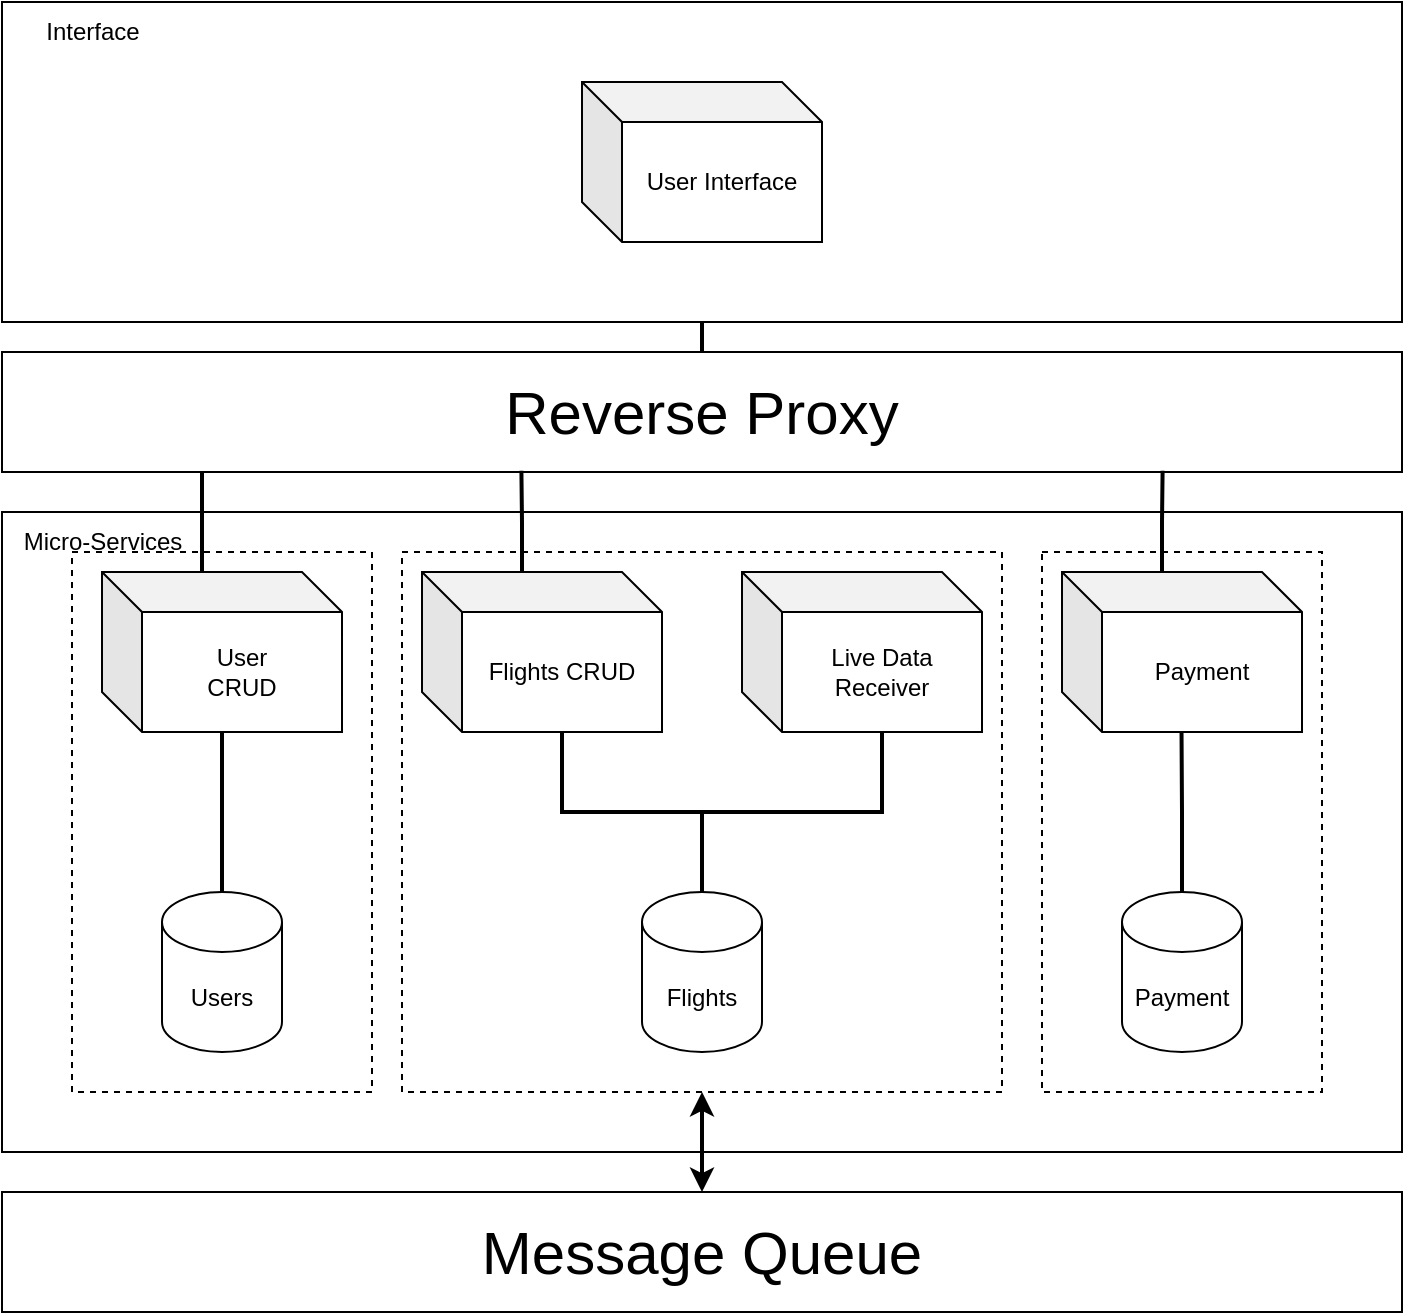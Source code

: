 <mxfile version="24.4.13" type="device">
  <diagram name="Page-1" id="5f0bae14-7c28-e335-631c-24af17079c00">
    <mxGraphModel dx="734" dy="454" grid="1" gridSize="10" guides="1" tooltips="1" connect="1" arrows="1" fold="1" page="1" pageScale="1" pageWidth="1100" pageHeight="850" background="none" math="0" shadow="0">
      <root>
        <mxCell id="0" />
        <mxCell id="1" parent="0" />
        <mxCell id="_EqXxuA9XZ6ueicEkyfo-35" value="" style="rounded=0;whiteSpace=wrap;html=1;align=left;" parent="1" vertex="1">
          <mxGeometry x="20" y="265" width="700" height="320" as="geometry" />
        </mxCell>
        <mxCell id="DQYINjUEsdjndAikii_6-3" value="" style="rounded=0;whiteSpace=wrap;html=1;dashed=1;" parent="1" vertex="1">
          <mxGeometry x="55" y="285" width="150" height="270" as="geometry" />
        </mxCell>
        <mxCell id="Hvs_DQuyaPmEClL1rP7x-34" value="" style="rounded=0;whiteSpace=wrap;html=1;dashed=1;" parent="1" vertex="1">
          <mxGeometry x="220" y="285" width="300" height="270" as="geometry" />
        </mxCell>
        <mxCell id="_EqXxuA9XZ6ueicEkyfo-34" value="" style="rounded=0;whiteSpace=wrap;html=1;align=left;" parent="1" vertex="1">
          <mxGeometry x="20" y="10" width="700" height="160" as="geometry" />
        </mxCell>
        <mxCell id="DQYINjUEsdjndAikii_6-10" style="edgeStyle=orthogonalEdgeStyle;rounded=0;orthogonalLoop=1;jettySize=auto;html=1;exitX=0.5;exitY=0;exitDx=0;exitDy=0;exitPerimeter=0;endArrow=none;endFill=0;strokeWidth=2;" parent="1" source="_EqXxuA9XZ6ueicEkyfo-1" target="_EqXxuA9XZ6ueicEkyfo-8" edge="1">
          <mxGeometry relative="1" as="geometry" />
        </mxCell>
        <mxCell id="_EqXxuA9XZ6ueicEkyfo-1" value="Users" style="shape=cylinder3;whiteSpace=wrap;html=1;boundedLbl=1;backgroundOutline=1;size=15;" parent="1" vertex="1">
          <mxGeometry x="100" y="455" width="60" height="80" as="geometry" />
        </mxCell>
        <mxCell id="_EqXxuA9XZ6ueicEkyfo-8" value="User&lt;br&gt;CRUD" style="shape=cube;whiteSpace=wrap;html=1;boundedLbl=1;backgroundOutline=1;darkOpacity=0.05;darkOpacity2=0.1;" parent="1" vertex="1">
          <mxGeometry x="70" y="295" width="120" height="80" as="geometry" />
        </mxCell>
        <mxCell id="_EqXxuA9XZ6ueicEkyfo-9" value="Flights CRUD" style="shape=cube;whiteSpace=wrap;html=1;boundedLbl=1;backgroundOutline=1;darkOpacity=0.05;darkOpacity2=0.1;" parent="1" vertex="1">
          <mxGeometry x="230" y="295" width="120" height="80" as="geometry" />
        </mxCell>
        <mxCell id="DQYINjUEsdjndAikii_6-9" style="edgeStyle=orthogonalEdgeStyle;rounded=0;orthogonalLoop=1;jettySize=auto;html=1;exitX=0;exitY=0;exitDx=70;exitDy=80;exitPerimeter=0;endArrow=none;endFill=0;entryX=0.5;entryY=0;entryDx=0;entryDy=0;entryPerimeter=0;strokeWidth=2;" parent="1" source="_EqXxuA9XZ6ueicEkyfo-10" target="_EqXxuA9XZ6ueicEkyfo-14" edge="1">
          <mxGeometry relative="1" as="geometry">
            <mxPoint x="380" y="455" as="targetPoint" />
          </mxGeometry>
        </mxCell>
        <mxCell id="_EqXxuA9XZ6ueicEkyfo-10" value="Live Data&lt;br&gt;Receiver" style="shape=cube;whiteSpace=wrap;html=1;boundedLbl=1;backgroundOutline=1;darkOpacity=0.05;darkOpacity2=0.1;" parent="1" vertex="1">
          <mxGeometry x="390" y="295" width="120" height="80" as="geometry" />
        </mxCell>
        <mxCell id="Hvs_DQuyaPmEClL1rP7x-47" style="edgeStyle=orthogonalEdgeStyle;rounded=0;orthogonalLoop=1;jettySize=auto;html=1;exitX=0.5;exitY=0;exitDx=0;exitDy=0;entryX=0.5;entryY=1;entryDx=0;entryDy=0;endArrow=none;endFill=0;strokeWidth=2;" parent="1" source="Hvs_DQuyaPmEClL1rP7x-2" target="_EqXxuA9XZ6ueicEkyfo-34" edge="1">
          <mxGeometry relative="1" as="geometry">
            <mxPoint x="605" y="190" as="sourcePoint" />
          </mxGeometry>
        </mxCell>
        <mxCell id="_EqXxuA9XZ6ueicEkyfo-13" value="User Interface" style="shape=cube;whiteSpace=wrap;html=1;boundedLbl=1;backgroundOutline=1;darkOpacity=0.05;darkOpacity2=0.1;" parent="1" vertex="1">
          <mxGeometry x="310" y="50" width="120" height="80" as="geometry" />
        </mxCell>
        <mxCell id="_EqXxuA9XZ6ueicEkyfo-14" value="Flights" style="shape=cylinder3;whiteSpace=wrap;html=1;boundedLbl=1;backgroundOutline=1;size=15;" parent="1" vertex="1">
          <mxGeometry x="340" y="455" width="60" height="80" as="geometry" />
        </mxCell>
        <mxCell id="_EqXxuA9XZ6ueicEkyfo-38" value="Interface" style="text;html=1;align=center;verticalAlign=middle;resizable=0;points=[];autosize=1;strokeColor=none;fillColor=none;" parent="1" vertex="1">
          <mxGeometry x="30" y="10" width="70" height="30" as="geometry" />
        </mxCell>
        <mxCell id="_EqXxuA9XZ6ueicEkyfo-40" value="Micro-Services" style="text;html=1;align=center;verticalAlign=middle;resizable=0;points=[];autosize=1;strokeColor=none;fillColor=none;" parent="1" vertex="1">
          <mxGeometry x="20" y="265" width="100" height="30" as="geometry" />
        </mxCell>
        <mxCell id="Hvs_DQuyaPmEClL1rP7x-2" value="&lt;font style=&quot;font-size: 30px;&quot;&gt;Reverse Proxy&lt;/font&gt;" style="rounded=0;whiteSpace=wrap;html=1;align=center;" parent="1" vertex="1">
          <mxGeometry x="20" y="185" width="700" height="60" as="geometry" />
        </mxCell>
        <mxCell id="n261-7NuFGeSfReWjip0-8" style="edgeStyle=orthogonalEdgeStyle;rounded=0;orthogonalLoop=1;jettySize=auto;html=1;exitX=0;exitY=0;exitDx=50;exitDy=0;exitPerimeter=0;endArrow=none;endFill=0;strokeWidth=2;" parent="1" source="_EqXxuA9XZ6ueicEkyfo-8" edge="1">
          <mxGeometry relative="1" as="geometry">
            <mxPoint x="120" y="245" as="targetPoint" />
          </mxGeometry>
        </mxCell>
        <mxCell id="n261-7NuFGeSfReWjip0-9" style="edgeStyle=orthogonalEdgeStyle;rounded=0;orthogonalLoop=1;jettySize=auto;html=1;exitX=0;exitY=0;exitDx=50;exitDy=0;exitPerimeter=0;endArrow=none;endFill=0;strokeWidth=2;entryX=0.371;entryY=0.99;entryDx=0;entryDy=0;entryPerimeter=0;" parent="1" source="_EqXxuA9XZ6ueicEkyfo-9" target="Hvs_DQuyaPmEClL1rP7x-2" edge="1">
          <mxGeometry relative="1" as="geometry">
            <mxPoint x="280" y="250" as="targetPoint" />
          </mxGeometry>
        </mxCell>
        <mxCell id="DQYINjUEsdjndAikii_6-8" style="edgeStyle=orthogonalEdgeStyle;rounded=0;orthogonalLoop=1;jettySize=auto;html=1;exitX=0;exitY=0;exitDx=70;exitDy=80;exitPerimeter=0;entryX=0.5;entryY=0;entryDx=0;entryDy=0;entryPerimeter=0;endArrow=none;endFill=0;strokeWidth=2;" parent="1" source="_EqXxuA9XZ6ueicEkyfo-9" target="_EqXxuA9XZ6ueicEkyfo-14" edge="1">
          <mxGeometry relative="1" as="geometry" />
        </mxCell>
        <mxCell id="sxZsHME6j6wYVXWL-DAy-1" value="&lt;font style=&quot;font-size: 30px;&quot;&gt;Message&amp;nbsp;&lt;span style=&quot;background-color: initial;&quot;&gt;Queue&lt;/span&gt;&lt;/font&gt;" style="rounded=0;whiteSpace=wrap;html=1;align=center;" parent="1" vertex="1">
          <mxGeometry x="20" y="605" width="700" height="60" as="geometry" />
        </mxCell>
        <mxCell id="sxZsHME6j6wYVXWL-DAy-7" style="edgeStyle=orthogonalEdgeStyle;rounded=0;orthogonalLoop=1;jettySize=auto;html=1;exitX=0.5;exitY=1;exitDx=0;exitDy=0;startArrow=classic;startFill=1;strokeWidth=2;entryX=0.5;entryY=0;entryDx=0;entryDy=0;" parent="1" source="Hvs_DQuyaPmEClL1rP7x-34" target="sxZsHME6j6wYVXWL-DAy-1" edge="1">
          <mxGeometry relative="1" as="geometry">
            <mxPoint x="370" y="600" as="targetPoint" />
          </mxGeometry>
        </mxCell>
        <mxCell id="dVRTZ8pXnHrQyjc8P1_g-1" value="" style="rounded=0;whiteSpace=wrap;html=1;dashed=1;" parent="1" vertex="1">
          <mxGeometry x="540" y="285" width="140" height="270" as="geometry" />
        </mxCell>
        <mxCell id="dVRTZ8pXnHrQyjc8P1_g-2" value="Payment" style="shape=cube;whiteSpace=wrap;html=1;boundedLbl=1;backgroundOutline=1;darkOpacity=0.05;darkOpacity2=0.1;" parent="1" vertex="1">
          <mxGeometry x="550" y="295" width="120" height="80" as="geometry" />
        </mxCell>
        <mxCell id="dVRTZ8pXnHrQyjc8P1_g-4" value="Payment" style="shape=cylinder3;whiteSpace=wrap;html=1;boundedLbl=1;backgroundOutline=1;size=15;" parent="1" vertex="1">
          <mxGeometry x="580" y="455" width="60" height="80" as="geometry" />
        </mxCell>
        <mxCell id="dVRTZ8pXnHrQyjc8P1_g-5" style="edgeStyle=orthogonalEdgeStyle;rounded=0;orthogonalLoop=1;jettySize=auto;html=1;exitX=0;exitY=0;exitDx=50;exitDy=0;exitPerimeter=0;strokeWidth=2;endArrow=none;endFill=0;entryX=0.829;entryY=0.99;entryDx=0;entryDy=0;entryPerimeter=0;" parent="1" source="dVRTZ8pXnHrQyjc8P1_g-2" target="Hvs_DQuyaPmEClL1rP7x-2" edge="1">
          <mxGeometry relative="1" as="geometry">
            <mxPoint x="750" y="250" as="targetPoint" />
          </mxGeometry>
        </mxCell>
        <mxCell id="7CwjrupzQTzV291nJD8w-1" style="edgeStyle=orthogonalEdgeStyle;rounded=0;orthogonalLoop=1;jettySize=auto;html=1;exitX=0.5;exitY=0;exitDx=0;exitDy=0;exitPerimeter=0;entryX=0.498;entryY=0.997;entryDx=0;entryDy=0;entryPerimeter=0;strokeWidth=2;endArrow=none;endFill=0;" parent="1" source="dVRTZ8pXnHrQyjc8P1_g-4" target="dVRTZ8pXnHrQyjc8P1_g-2" edge="1">
          <mxGeometry relative="1" as="geometry" />
        </mxCell>
      </root>
    </mxGraphModel>
  </diagram>
</mxfile>
